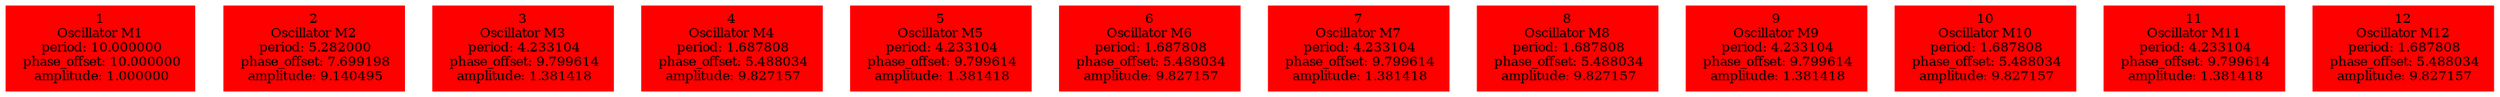  digraph g{ forcelabels=true;
1 [label=<1<BR />Oscillator M1<BR /> period: 10.000000<BR /> phase_offset: 10.000000<BR /> amplitude: 1.000000>, shape=box,color=red,style=filled,fontsize=8];2 [label=<2<BR />Oscillator M2<BR /> period: 5.282000<BR /> phase_offset: 7.699198<BR /> amplitude: 9.140495>, shape=box,color=red,style=filled,fontsize=8];3 [label=<3<BR />Oscillator M3<BR /> period: 4.233104<BR /> phase_offset: 9.799614<BR /> amplitude: 1.381418>, shape=box,color=red,style=filled,fontsize=8];4 [label=<4<BR />Oscillator M4<BR /> period: 1.687808<BR /> phase_offset: 5.488034<BR /> amplitude: 9.827157>, shape=box,color=red,style=filled,fontsize=8];5 [label=<5<BR />Oscillator M5<BR /> period: 4.233104<BR /> phase_offset: 9.799614<BR /> amplitude: 1.381418>, shape=box,color=red,style=filled,fontsize=8];6 [label=<6<BR />Oscillator M6<BR /> period: 1.687808<BR /> phase_offset: 5.488034<BR /> amplitude: 9.827157>, shape=box,color=red,style=filled,fontsize=8];7 [label=<7<BR />Oscillator M7<BR /> period: 4.233104<BR /> phase_offset: 9.799614<BR /> amplitude: 1.381418>, shape=box,color=red,style=filled,fontsize=8];8 [label=<8<BR />Oscillator M8<BR /> period: 1.687808<BR /> phase_offset: 5.488034<BR /> amplitude: 9.827157>, shape=box,color=red,style=filled,fontsize=8];9 [label=<9<BR />Oscillator M9<BR /> period: 4.233104<BR /> phase_offset: 9.799614<BR /> amplitude: 1.381418>, shape=box,color=red,style=filled,fontsize=8];10 [label=<10<BR />Oscillator M10<BR /> period: 1.687808<BR /> phase_offset: 5.488034<BR /> amplitude: 9.827157>, shape=box,color=red,style=filled,fontsize=8];11 [label=<11<BR />Oscillator M11<BR /> period: 4.233104<BR /> phase_offset: 9.799614<BR /> amplitude: 1.381418>, shape=box,color=red,style=filled,fontsize=8];12 [label=<12<BR />Oscillator M12<BR /> period: 1.687808<BR /> phase_offset: 5.488034<BR /> amplitude: 9.827157>, shape=box,color=red,style=filled,fontsize=8]; }

